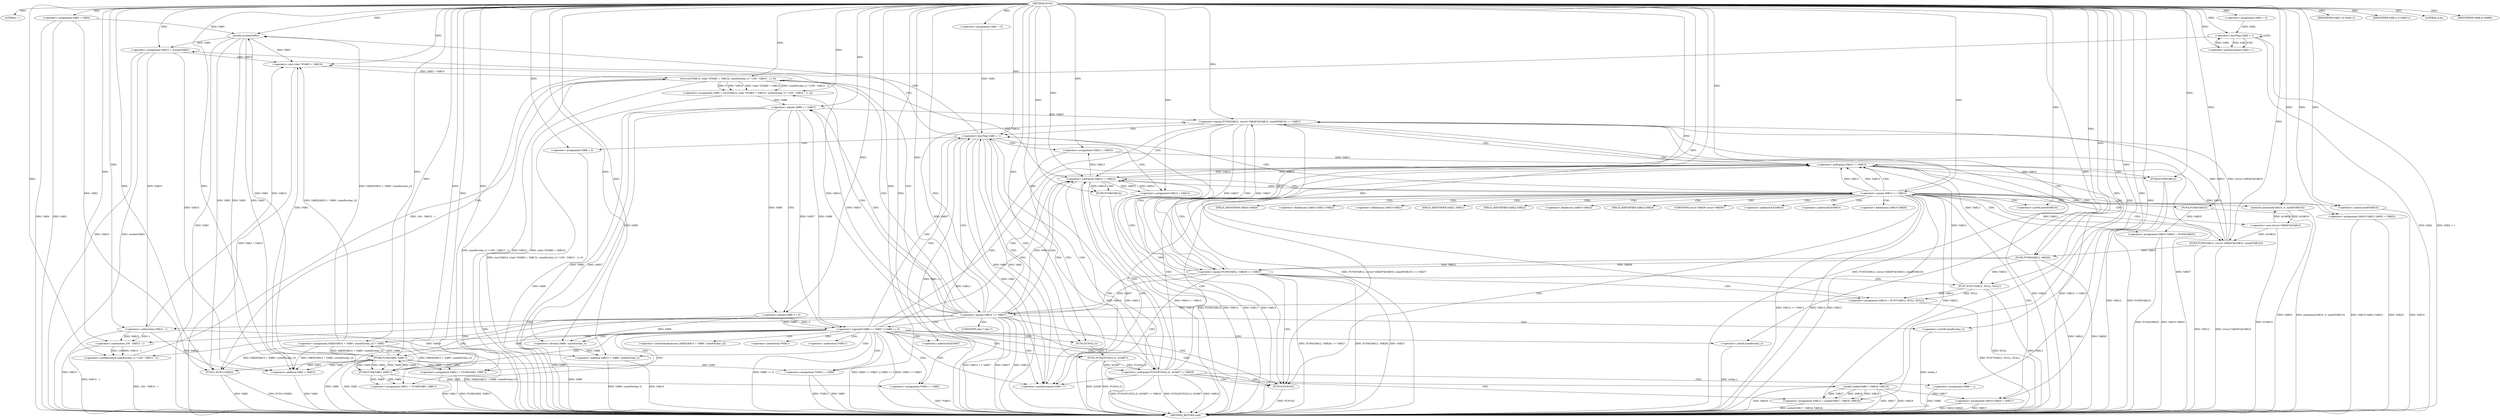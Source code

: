 digraph FUN1 {  
"1000100" [label = "(METHOD,FUN1)" ]
"1000319" [label = "(METHOD_RETURN,void)" ]
"1000105" [label = "(LITERAL,\"\",)" ]
"1000106" [label = "(<operator>.assignment,VAR3 = VAR4)" ]
"1000110" [label = "(<operator>.assignment,VAR1 = 0)" ]
"1000113" [label = "(<operator>.lessThan,VAR1 < 1)" ]
"1000116" [label = "(<operator>.postIncrement,VAR1++)" ]
"1000122" [label = "(<operator>.assignment,VAR8 = 0)" ]
"1000129" [label = "(<operator>.assignment,VAR12 = VAR13)" ]
"1000133" [label = "(<operator>.assignment,VAR14 = VAR13)" ]
"1000137" [label = "(<operator>.assignment,VAR15 = wcslen(VAR3))" ]
"1000139" [label = "(wcslen,wcslen(VAR3))" ]
"1000144" [label = "(<operator>.notEquals,FUN2(FUN3(2,2), &VAR7) != VAR16)" ]
"1000145" [label = "(FUN2,FUN2(FUN3(2,2), &VAR7))" ]
"1000146" [label = "(FUN3,FUN3(2,2))" ]
"1000154" [label = "(<operator>.assignment,VAR8 = 1)" ]
"1000157" [label = "(<operator>.assignment,VAR12 = socket(VAR17, VAR18, VAR19))" ]
"1000159" [label = "(socket,socket(VAR17, VAR18, VAR19))" ]
"1000164" [label = "(<operator>.equals,VAR12 == VAR13)" ]
"1000169" [label = "(memset,memset(&VAR10, 0, sizeof(VAR10)))" ]
"1000173" [label = "(<operator>.sizeOf,sizeof(VAR10))" ]
"1000175" [label = "(<operator>.assignment,VAR10.VAR20 = VAR17)" ]
"1000180" [label = "(<operator>.assignment,VAR10.VAR21.VAR22 = VAR23)" ]
"1000187" [label = "(<operator>.assignment,VAR10.VAR24 = FUN4(VAR25))" ]
"1000191" [label = "(FUN4,FUN4(VAR25))" ]
"1000194" [label = "(<operator>.equals,FUN5(VAR12, (struct VAR26*)&VAR10, sizeof(VAR10)) == VAR27)" ]
"1000195" [label = "(FUN5,FUN5(VAR12, (struct VAR26*)&VAR10, sizeof(VAR10)))" ]
"1000197" [label = "(<operator>.cast,(struct VAR26*)&VAR10)" ]
"1000201" [label = "(<operator>.sizeOf,sizeof(VAR10))" ]
"1000207" [label = "(<operator>.equals,FUN6(VAR12, VAR28) == VAR27)" ]
"1000208" [label = "(FUN6,FUN6(VAR12, VAR28))" ]
"1000214" [label = "(<operator>.assignment,VAR14 = FUN7(VAR12, NULL, NULL))" ]
"1000216" [label = "(FUN7,FUN7(VAR12, NULL, NULL))" ]
"1000221" [label = "(<operator>.equals,VAR14 == VAR27)" ]
"1000226" [label = "(<operator>.assignment,VAR9 = recv(VAR14, (char *)(VAR3 + VAR15), sizeof(wchar_t) * (100 - VAR15 - 1), 0))" ]
"1000228" [label = "(recv,recv(VAR14, (char *)(VAR3 + VAR15), sizeof(wchar_t) * (100 - VAR15 - 1), 0))" ]
"1000230" [label = "(<operator>.cast,(char *)(VAR3 + VAR15))" ]
"1000232" [label = "(<operator>.addition,VAR3 + VAR15)" ]
"1000235" [label = "(<operator>.multiplication,sizeof(wchar_t) * (100 - VAR15 - 1))" ]
"1000236" [label = "(<operator>.sizeOf,sizeof(wchar_t))" ]
"1000238" [label = "(<operator>.subtraction,100 - VAR15 - 1)" ]
"1000240" [label = "(<operator>.subtraction,VAR15 - 1)" ]
"1000245" [label = "(<operator>.logicalOr,VAR9 == VAR27 || VAR9 == 0)" ]
"1000246" [label = "(<operator>.equals,VAR9 == VAR27)" ]
"1000249" [label = "(<operator>.equals,VAR9 == 0)" ]
"1000254" [label = "(<operator>.assignment,VAR3[VAR15 + VAR9 / sizeof(wchar_t)] = VAR5)" ]
"1000257" [label = "(<operator>.addition,VAR15 + VAR9 / sizeof(wchar_t))" ]
"1000259" [label = "(<operator>.division,VAR9 / sizeof(wchar_t))" ]
"1000261" [label = "(<operator>.sizeOf,sizeof(wchar_t))" ]
"1000264" [label = "(<operator>.assignment,VAR11 = FUN8(VAR3, VAR5''))" ]
"1000266" [label = "(FUN8,FUN8(VAR3, VAR5''))" ]
"1000270" [label = "(IDENTIFIER,VAR11,if (VAR11))" ]
"1000272" [label = "(<operator>.assignment,*VAR11 = VAR5)" ]
"1000276" [label = "(<operator>.assignment,VAR11 = FUN8(VAR3, VAR5''))" ]
"1000278" [label = "(FUN8,FUN8(VAR3, VAR5''))" ]
"1000282" [label = "(IDENTIFIER,VAR11,if (VAR11))" ]
"1000284" [label = "(<operator>.assignment,*VAR11 = VAR5)" ]
"1000288" [label = "(LITERAL,0,do)" ]
"1000290" [label = "(<operator>.notEquals,VAR12 != VAR13)" ]
"1000294" [label = "(FUN9,FUN9(VAR12))" ]
"1000297" [label = "(<operator>.notEquals,VAR14 != VAR13)" ]
"1000301" [label = "(FUN9,FUN9(VAR14))" ]
"1000304" [label = "(IDENTIFIER,VAR8,if (VAR8))" ]
"1000306" [label = "(FUN10,FUN10())" ]
"1000308" [label = "(<operator>.assignment,VAR2 = 0)" ]
"1000311" [label = "(<operator>.lessThan,VAR2 < 1)" ]
"1000314" [label = "(<operator>.postIncrement,VAR2++)" ]
"1000317" [label = "(FUN11,FUN11(VAR3))" ]
"1000149" [label = "(<operator>.addressOf,&VAR7)" ]
"1000170" [label = "(<operator>.addressOf,&VAR10)" ]
"1000176" [label = "(<operator>.fieldAccess,VAR10.VAR20)" ]
"1000178" [label = "(FIELD_IDENTIFIER,VAR20,VAR20)" ]
"1000181" [label = "(<operator>.fieldAccess,VAR10.VAR21.VAR22)" ]
"1000182" [label = "(<operator>.fieldAccess,VAR10.VAR21)" ]
"1000184" [label = "(FIELD_IDENTIFIER,VAR21,VAR21)" ]
"1000185" [label = "(FIELD_IDENTIFIER,VAR22,VAR22)" ]
"1000188" [label = "(<operator>.fieldAccess,VAR10.VAR24)" ]
"1000190" [label = "(FIELD_IDENTIFIER,VAR24,VAR24)" ]
"1000198" [label = "(UNKNOWN,struct VAR26*,struct VAR26*)" ]
"1000199" [label = "(<operator>.addressOf,&VAR10)" ]
"1000231" [label = "(UNKNOWN,char *,char *)" ]
"1000255" [label = "(<operator>.indirectIndexAccess,VAR3[VAR15 + VAR9 / sizeof(wchar_t)])" ]
"1000273" [label = "(<operator>.indirection,*VAR11)" ]
"1000285" [label = "(<operator>.indirection,*VAR11)" ]
  "1000207" -> "1000319"  [ label = "DDG: FUN6(VAR12, VAR28) == VAR27"] 
  "1000245" -> "1000319"  [ label = "DDG: VAR9 == VAR27 || VAR9 == 0"] 
  "1000257" -> "1000319"  [ label = "DDG: VAR9 / sizeof(wchar_t)"] 
  "1000187" -> "1000319"  [ label = "DDG: VAR10.VAR24"] 
  "1000246" -> "1000319"  [ label = "DDG: VAR27"] 
  "1000157" -> "1000319"  [ label = "DDG: socket(VAR17, VAR18, VAR19)"] 
  "1000129" -> "1000319"  [ label = "DDG: VAR12"] 
  "1000164" -> "1000319"  [ label = "DDG: VAR12 == VAR13"] 
  "1000259" -> "1000319"  [ label = "DDG: VAR9"] 
  "1000180" -> "1000319"  [ label = "DDG: VAR23"] 
  "1000297" -> "1000319"  [ label = "DDG: VAR14"] 
  "1000290" -> "1000319"  [ label = "DDG: VAR12"] 
  "1000311" -> "1000319"  [ label = "DDG: VAR2"] 
  "1000221" -> "1000319"  [ label = "DDG: VAR14 == VAR27"] 
  "1000194" -> "1000319"  [ label = "DDG: FUN5(VAR12, (struct VAR26*)&VAR10, sizeof(VAR10)) == VAR27"] 
  "1000221" -> "1000319"  [ label = "DDG: VAR27"] 
  "1000106" -> "1000319"  [ label = "DDG: VAR4"] 
  "1000236" -> "1000319"  [ label = "DDG: wchar_t"] 
  "1000208" -> "1000319"  [ label = "DDG: VAR12"] 
  "1000284" -> "1000319"  [ label = "DDG: *VAR11"] 
  "1000208" -> "1000319"  [ label = "DDG: VAR28"] 
  "1000106" -> "1000319"  [ label = "DDG: VAR3"] 
  "1000294" -> "1000319"  [ label = "DDG: FUN9(VAR12)"] 
  "1000144" -> "1000319"  [ label = "DDG: VAR16"] 
  "1000232" -> "1000319"  [ label = "DDG: VAR3"] 
  "1000290" -> "1000319"  [ label = "DDG: VAR12 != VAR13"] 
  "1000169" -> "1000319"  [ label = "DDG: memset(&VAR10, 0, sizeof(VAR10))"] 
  "1000228" -> "1000319"  [ label = "DDG: sizeof(wchar_t) * (100 - VAR15 - 1)"] 
  "1000278" -> "1000319"  [ label = "DDG: VAR5"] 
  "1000317" -> "1000319"  [ label = "DDG: VAR3"] 
  "1000214" -> "1000319"  [ label = "DDG: FUN7(VAR12, NULL, NULL)"] 
  "1000284" -> "1000319"  [ label = "DDG: VAR5"] 
  "1000175" -> "1000319"  [ label = "DDG: VAR17"] 
  "1000254" -> "1000319"  [ label = "DDG: VAR3[VAR15 + VAR9 / sizeof(wchar_t)]"] 
  "1000297" -> "1000319"  [ label = "DDG: VAR13"] 
  "1000216" -> "1000319"  [ label = "DDG: NULL"] 
  "1000238" -> "1000319"  [ label = "DDG: VAR15 - 1"] 
  "1000216" -> "1000319"  [ label = "DDG: VAR12"] 
  "1000311" -> "1000319"  [ label = "DDG: VAR2 < 1"] 
  "1000159" -> "1000319"  [ label = "DDG: VAR17"] 
  "1000226" -> "1000319"  [ label = "DDG: recv(VAR14, (char *)(VAR3 + VAR15), sizeof(wchar_t) * (100 - VAR15 - 1), 0)"] 
  "1000235" -> "1000319"  [ label = "DDG: 100 - VAR15 - 1"] 
  "1000113" -> "1000319"  [ label = "DDG: VAR1"] 
  "1000122" -> "1000319"  [ label = "DDG: VAR8"] 
  "1000137" -> "1000319"  [ label = "DDG: wcslen(VAR3)"] 
  "1000164" -> "1000319"  [ label = "DDG: VAR13"] 
  "1000139" -> "1000319"  [ label = "DDG: VAR3"] 
  "1000194" -> "1000319"  [ label = "DDG: FUN5(VAR12, (struct VAR26*)&VAR10, sizeof(VAR10))"] 
  "1000228" -> "1000319"  [ label = "DDG: VAR14"] 
  "1000154" -> "1000319"  [ label = "DDG: VAR8"] 
  "1000144" -> "1000319"  [ label = "DDG: FUN2(FUN3(2,2), &VAR7) != VAR16"] 
  "1000133" -> "1000319"  [ label = "DDG: VAR14"] 
  "1000180" -> "1000319"  [ label = "DDG: VAR10.VAR21.VAR22"] 
  "1000301" -> "1000319"  [ label = "DDG: FUN9(VAR14)"] 
  "1000187" -> "1000319"  [ label = "DDG: FUN4(VAR25)"] 
  "1000194" -> "1000319"  [ label = "DDG: VAR27"] 
  "1000221" -> "1000319"  [ label = "DDG: VAR14"] 
  "1000207" -> "1000319"  [ label = "DDG: FUN6(VAR12, VAR28)"] 
  "1000145" -> "1000319"  [ label = "DDG: &VAR7"] 
  "1000175" -> "1000319"  [ label = "DDG: VAR10.VAR20"] 
  "1000257" -> "1000319"  [ label = "DDG: VAR15"] 
  "1000306" -> "1000319"  [ label = "DDG: FUN10()"] 
  "1000301" -> "1000319"  [ label = "DDG: VAR14"] 
  "1000276" -> "1000319"  [ label = "DDG: FUN8(VAR3, VAR5'')"] 
  "1000297" -> "1000319"  [ label = "DDG: VAR14 != VAR13"] 
  "1000261" -> "1000319"  [ label = "DDG: wchar_t"] 
  "1000294" -> "1000319"  [ label = "DDG: VAR12"] 
  "1000195" -> "1000319"  [ label = "DDG: (struct VAR26*)&VAR10"] 
  "1000197" -> "1000319"  [ label = "DDG: &VAR10"] 
  "1000272" -> "1000319"  [ label = "DDG: *VAR11"] 
  "1000230" -> "1000319"  [ label = "DDG: VAR3 + VAR15"] 
  "1000133" -> "1000319"  [ label = "DDG: VAR13"] 
  "1000113" -> "1000319"  [ label = "DDG: VAR1 < 1"] 
  "1000207" -> "1000319"  [ label = "DDG: VAR27"] 
  "1000228" -> "1000319"  [ label = "DDG: (char *)(VAR3 + VAR15)"] 
  "1000276" -> "1000319"  [ label = "DDG: VAR11"] 
  "1000144" -> "1000319"  [ label = "DDG: FUN2(FUN3(2,2), &VAR7)"] 
  "1000249" -> "1000319"  [ label = "DDG: VAR9"] 
  "1000137" -> "1000319"  [ label = "DDG: VAR15"] 
  "1000195" -> "1000319"  [ label = "DDG: VAR12"] 
  "1000159" -> "1000319"  [ label = "DDG: VAR19"] 
  "1000245" -> "1000319"  [ label = "DDG: VAR9 == VAR27"] 
  "1000145" -> "1000319"  [ label = "DDG: FUN3(2,2)"] 
  "1000240" -> "1000319"  [ label = "DDG: VAR15"] 
  "1000159" -> "1000319"  [ label = "DDG: VAR18"] 
  "1000191" -> "1000319"  [ label = "DDG: VAR25"] 
  "1000278" -> "1000319"  [ label = "DDG: VAR3"] 
  "1000246" -> "1000319"  [ label = "DDG: VAR9"] 
  "1000245" -> "1000319"  [ label = "DDG: VAR9 == 0"] 
  "1000201" -> "1000319"  [ label = "DDG: VAR10"] 
  "1000317" -> "1000319"  [ label = "DDG: FUN11(VAR3)"] 
  "1000164" -> "1000319"  [ label = "DDG: VAR12"] 
  "1000100" -> "1000105"  [ label = "DDG: "] 
  "1000100" -> "1000106"  [ label = "DDG: "] 
  "1000100" -> "1000110"  [ label = "DDG: "] 
  "1000116" -> "1000113"  [ label = "DDG: VAR1"] 
  "1000110" -> "1000113"  [ label = "DDG: VAR1"] 
  "1000100" -> "1000113"  [ label = "DDG: "] 
  "1000113" -> "1000116"  [ label = "DDG: VAR1"] 
  "1000100" -> "1000116"  [ label = "DDG: "] 
  "1000100" -> "1000122"  [ label = "DDG: "] 
  "1000297" -> "1000129"  [ label = "DDG: VAR13"] 
  "1000100" -> "1000129"  [ label = "DDG: "] 
  "1000100" -> "1000133"  [ label = "DDG: "] 
  "1000297" -> "1000133"  [ label = "DDG: VAR13"] 
  "1000139" -> "1000137"  [ label = "DDG: VAR3"] 
  "1000100" -> "1000137"  [ label = "DDG: "] 
  "1000254" -> "1000139"  [ label = "DDG: VAR3[VAR15 + VAR9 / sizeof(wchar_t)]"] 
  "1000278" -> "1000139"  [ label = "DDG: VAR3"] 
  "1000106" -> "1000139"  [ label = "DDG: VAR3"] 
  "1000100" -> "1000139"  [ label = "DDG: "] 
  "1000145" -> "1000144"  [ label = "DDG: FUN3(2,2)"] 
  "1000145" -> "1000144"  [ label = "DDG: &VAR7"] 
  "1000146" -> "1000145"  [ label = "DDG: 2"] 
  "1000100" -> "1000146"  [ label = "DDG: "] 
  "1000100" -> "1000144"  [ label = "DDG: "] 
  "1000100" -> "1000154"  [ label = "DDG: "] 
  "1000159" -> "1000157"  [ label = "DDG: VAR17"] 
  "1000159" -> "1000157"  [ label = "DDG: VAR18"] 
  "1000159" -> "1000157"  [ label = "DDG: VAR19"] 
  "1000100" -> "1000157"  [ label = "DDG: "] 
  "1000100" -> "1000159"  [ label = "DDG: "] 
  "1000157" -> "1000164"  [ label = "DDG: VAR12"] 
  "1000100" -> "1000164"  [ label = "DDG: "] 
  "1000297" -> "1000164"  [ label = "DDG: VAR13"] 
  "1000197" -> "1000169"  [ label = "DDG: &VAR10"] 
  "1000100" -> "1000169"  [ label = "DDG: "] 
  "1000100" -> "1000173"  [ label = "DDG: "] 
  "1000159" -> "1000175"  [ label = "DDG: VAR17"] 
  "1000100" -> "1000175"  [ label = "DDG: "] 
  "1000100" -> "1000180"  [ label = "DDG: "] 
  "1000191" -> "1000187"  [ label = "DDG: VAR25"] 
  "1000100" -> "1000191"  [ label = "DDG: "] 
  "1000195" -> "1000194"  [ label = "DDG: VAR12"] 
  "1000195" -> "1000194"  [ label = "DDG: (struct VAR26*)&VAR10"] 
  "1000164" -> "1000195"  [ label = "DDG: VAR12"] 
  "1000100" -> "1000195"  [ label = "DDG: "] 
  "1000197" -> "1000195"  [ label = "DDG: &VAR10"] 
  "1000169" -> "1000197"  [ label = "DDG: &VAR10"] 
  "1000100" -> "1000201"  [ label = "DDG: "] 
  "1000246" -> "1000194"  [ label = "DDG: VAR27"] 
  "1000221" -> "1000194"  [ label = "DDG: VAR27"] 
  "1000207" -> "1000194"  [ label = "DDG: VAR27"] 
  "1000100" -> "1000194"  [ label = "DDG: "] 
  "1000208" -> "1000207"  [ label = "DDG: VAR12"] 
  "1000208" -> "1000207"  [ label = "DDG: VAR28"] 
  "1000195" -> "1000208"  [ label = "DDG: VAR12"] 
  "1000100" -> "1000208"  [ label = "DDG: "] 
  "1000194" -> "1000207"  [ label = "DDG: VAR27"] 
  "1000100" -> "1000207"  [ label = "DDG: "] 
  "1000216" -> "1000214"  [ label = "DDG: VAR12"] 
  "1000216" -> "1000214"  [ label = "DDG: NULL"] 
  "1000100" -> "1000214"  [ label = "DDG: "] 
  "1000208" -> "1000216"  [ label = "DDG: VAR12"] 
  "1000100" -> "1000216"  [ label = "DDG: "] 
  "1000214" -> "1000221"  [ label = "DDG: VAR14"] 
  "1000100" -> "1000221"  [ label = "DDG: "] 
  "1000207" -> "1000221"  [ label = "DDG: VAR27"] 
  "1000228" -> "1000226"  [ label = "DDG: VAR14"] 
  "1000228" -> "1000226"  [ label = "DDG: (char *)(VAR3 + VAR15)"] 
  "1000228" -> "1000226"  [ label = "DDG: sizeof(wchar_t) * (100 - VAR15 - 1)"] 
  "1000228" -> "1000226"  [ label = "DDG: 0"] 
  "1000100" -> "1000226"  [ label = "DDG: "] 
  "1000221" -> "1000228"  [ label = "DDG: VAR14"] 
  "1000100" -> "1000228"  [ label = "DDG: "] 
  "1000230" -> "1000228"  [ label = "DDG: VAR3 + VAR15"] 
  "1000254" -> "1000230"  [ label = "DDG: VAR3[VAR15 + VAR9 / sizeof(wchar_t)]"] 
  "1000139" -> "1000230"  [ label = "DDG: VAR3"] 
  "1000278" -> "1000230"  [ label = "DDG: VAR3"] 
  "1000100" -> "1000230"  [ label = "DDG: "] 
  "1000137" -> "1000230"  [ label = "DDG: VAR15"] 
  "1000240" -> "1000230"  [ label = "DDG: VAR15"] 
  "1000254" -> "1000232"  [ label = "DDG: VAR3[VAR15 + VAR9 / sizeof(wchar_t)]"] 
  "1000139" -> "1000232"  [ label = "DDG: VAR3"] 
  "1000278" -> "1000232"  [ label = "DDG: VAR3"] 
  "1000100" -> "1000232"  [ label = "DDG: "] 
  "1000137" -> "1000232"  [ label = "DDG: VAR15"] 
  "1000240" -> "1000232"  [ label = "DDG: VAR15"] 
  "1000235" -> "1000228"  [ label = "DDG: 100 - VAR15 - 1"] 
  "1000100" -> "1000235"  [ label = "DDG: "] 
  "1000100" -> "1000236"  [ label = "DDG: "] 
  "1000238" -> "1000235"  [ label = "DDG: 100"] 
  "1000238" -> "1000235"  [ label = "DDG: VAR15 - 1"] 
  "1000100" -> "1000238"  [ label = "DDG: "] 
  "1000240" -> "1000238"  [ label = "DDG: VAR15"] 
  "1000240" -> "1000238"  [ label = "DDG: 1"] 
  "1000100" -> "1000240"  [ label = "DDG: "] 
  "1000137" -> "1000240"  [ label = "DDG: VAR15"] 
  "1000246" -> "1000245"  [ label = "DDG: VAR9"] 
  "1000246" -> "1000245"  [ label = "DDG: VAR27"] 
  "1000226" -> "1000246"  [ label = "DDG: VAR9"] 
  "1000100" -> "1000246"  [ label = "DDG: "] 
  "1000221" -> "1000246"  [ label = "DDG: VAR27"] 
  "1000249" -> "1000245"  [ label = "DDG: VAR9"] 
  "1000249" -> "1000245"  [ label = "DDG: 0"] 
  "1000246" -> "1000249"  [ label = "DDG: VAR9"] 
  "1000100" -> "1000249"  [ label = "DDG: "] 
  "1000278" -> "1000254"  [ label = "DDG: VAR5"] 
  "1000100" -> "1000254"  [ label = "DDG: "] 
  "1000240" -> "1000257"  [ label = "DDG: VAR15"] 
  "1000100" -> "1000257"  [ label = "DDG: "] 
  "1000259" -> "1000257"  [ label = "DDG: VAR9"] 
  "1000249" -> "1000259"  [ label = "DDG: VAR9"] 
  "1000246" -> "1000259"  [ label = "DDG: VAR9"] 
  "1000100" -> "1000259"  [ label = "DDG: "] 
  "1000100" -> "1000261"  [ label = "DDG: "] 
  "1000266" -> "1000264"  [ label = "DDG: VAR3"] 
  "1000266" -> "1000264"  [ label = "DDG: VAR5"] 
  "1000100" -> "1000264"  [ label = "DDG: "] 
  "1000254" -> "1000266"  [ label = "DDG: VAR3[VAR15 + VAR9 / sizeof(wchar_t)]"] 
  "1000100" -> "1000266"  [ label = "DDG: "] 
  "1000139" -> "1000266"  [ label = "DDG: VAR3"] 
  "1000278" -> "1000266"  [ label = "DDG: VAR3"] 
  "1000278" -> "1000266"  [ label = "DDG: VAR5"] 
  "1000100" -> "1000270"  [ label = "DDG: "] 
  "1000266" -> "1000272"  [ label = "DDG: VAR5"] 
  "1000100" -> "1000272"  [ label = "DDG: "] 
  "1000278" -> "1000276"  [ label = "DDG: VAR3"] 
  "1000278" -> "1000276"  [ label = "DDG: VAR5"] 
  "1000100" -> "1000276"  [ label = "DDG: "] 
  "1000254" -> "1000278"  [ label = "DDG: VAR3[VAR15 + VAR9 / sizeof(wchar_t)]"] 
  "1000266" -> "1000278"  [ label = "DDG: VAR3"] 
  "1000100" -> "1000278"  [ label = "DDG: "] 
  "1000266" -> "1000278"  [ label = "DDG: VAR5"] 
  "1000100" -> "1000282"  [ label = "DDG: "] 
  "1000278" -> "1000284"  [ label = "DDG: VAR5"] 
  "1000100" -> "1000284"  [ label = "DDG: "] 
  "1000100" -> "1000288"  [ label = "DDG: "] 
  "1000129" -> "1000290"  [ label = "DDG: VAR12"] 
  "1000208" -> "1000290"  [ label = "DDG: VAR12"] 
  "1000216" -> "1000290"  [ label = "DDG: VAR12"] 
  "1000195" -> "1000290"  [ label = "DDG: VAR12"] 
  "1000164" -> "1000290"  [ label = "DDG: VAR12"] 
  "1000100" -> "1000290"  [ label = "DDG: "] 
  "1000164" -> "1000290"  [ label = "DDG: VAR13"] 
  "1000297" -> "1000290"  [ label = "DDG: VAR13"] 
  "1000290" -> "1000294"  [ label = "DDG: VAR12"] 
  "1000100" -> "1000294"  [ label = "DDG: "] 
  "1000221" -> "1000297"  [ label = "DDG: VAR14"] 
  "1000228" -> "1000297"  [ label = "DDG: VAR14"] 
  "1000133" -> "1000297"  [ label = "DDG: VAR14"] 
  "1000100" -> "1000297"  [ label = "DDG: "] 
  "1000290" -> "1000297"  [ label = "DDG: VAR13"] 
  "1000297" -> "1000301"  [ label = "DDG: VAR14"] 
  "1000100" -> "1000301"  [ label = "DDG: "] 
  "1000100" -> "1000304"  [ label = "DDG: "] 
  "1000100" -> "1000306"  [ label = "DDG: "] 
  "1000100" -> "1000308"  [ label = "DDG: "] 
  "1000308" -> "1000311"  [ label = "DDG: VAR2"] 
  "1000314" -> "1000311"  [ label = "DDG: VAR2"] 
  "1000100" -> "1000311"  [ label = "DDG: "] 
  "1000311" -> "1000314"  [ label = "DDG: VAR2"] 
  "1000100" -> "1000314"  [ label = "DDG: "] 
  "1000254" -> "1000317"  [ label = "DDG: VAR3[VAR15 + VAR9 / sizeof(wchar_t)]"] 
  "1000139" -> "1000317"  [ label = "DDG: VAR3"] 
  "1000278" -> "1000317"  [ label = "DDG: VAR3"] 
  "1000106" -> "1000317"  [ label = "DDG: VAR3"] 
  "1000100" -> "1000317"  [ label = "DDG: "] 
  "1000113" -> "1000139"  [ label = "CDG: "] 
  "1000113" -> "1000133"  [ label = "CDG: "] 
  "1000113" -> "1000144"  [ label = "CDG: "] 
  "1000113" -> "1000149"  [ label = "CDG: "] 
  "1000113" -> "1000122"  [ label = "CDG: "] 
  "1000113" -> "1000145"  [ label = "CDG: "] 
  "1000113" -> "1000146"  [ label = "CDG: "] 
  "1000113" -> "1000137"  [ label = "CDG: "] 
  "1000113" -> "1000129"  [ label = "CDG: "] 
  "1000144" -> "1000164"  [ label = "CDG: "] 
  "1000144" -> "1000157"  [ label = "CDG: "] 
  "1000144" -> "1000154"  [ label = "CDG: "] 
  "1000144" -> "1000159"  [ label = "CDG: "] 
  "1000144" -> "1000116"  [ label = "CDG: "] 
  "1000144" -> "1000297"  [ label = "CDG: "] 
  "1000144" -> "1000290"  [ label = "CDG: "] 
  "1000144" -> "1000113"  [ label = "CDG: "] 
  "1000144" -> "1000306"  [ label = "CDG: "] 
  "1000164" -> "1000191"  [ label = "CDG: "] 
  "1000164" -> "1000199"  [ label = "CDG: "] 
  "1000164" -> "1000182"  [ label = "CDG: "] 
  "1000164" -> "1000197"  [ label = "CDG: "] 
  "1000164" -> "1000180"  [ label = "CDG: "] 
  "1000164" -> "1000188"  [ label = "CDG: "] 
  "1000164" -> "1000190"  [ label = "CDG: "] 
  "1000164" -> "1000175"  [ label = "CDG: "] 
  "1000164" -> "1000201"  [ label = "CDG: "] 
  "1000164" -> "1000194"  [ label = "CDG: "] 
  "1000164" -> "1000176"  [ label = "CDG: "] 
  "1000164" -> "1000198"  [ label = "CDG: "] 
  "1000164" -> "1000187"  [ label = "CDG: "] 
  "1000164" -> "1000185"  [ label = "CDG: "] 
  "1000164" -> "1000195"  [ label = "CDG: "] 
  "1000164" -> "1000169"  [ label = "CDG: "] 
  "1000164" -> "1000178"  [ label = "CDG: "] 
  "1000164" -> "1000173"  [ label = "CDG: "] 
  "1000164" -> "1000170"  [ label = "CDG: "] 
  "1000164" -> "1000184"  [ label = "CDG: "] 
  "1000164" -> "1000181"  [ label = "CDG: "] 
  "1000164" -> "1000116"  [ label = "CDG: "] 
  "1000164" -> "1000297"  [ label = "CDG: "] 
  "1000164" -> "1000290"  [ label = "CDG: "] 
  "1000164" -> "1000113"  [ label = "CDG: "] 
  "1000164" -> "1000306"  [ label = "CDG: "] 
  "1000194" -> "1000208"  [ label = "CDG: "] 
  "1000194" -> "1000207"  [ label = "CDG: "] 
  "1000194" -> "1000116"  [ label = "CDG: "] 
  "1000194" -> "1000297"  [ label = "CDG: "] 
  "1000194" -> "1000290"  [ label = "CDG: "] 
  "1000194" -> "1000113"  [ label = "CDG: "] 
  "1000194" -> "1000306"  [ label = "CDG: "] 
  "1000207" -> "1000221"  [ label = "CDG: "] 
  "1000207" -> "1000216"  [ label = "CDG: "] 
  "1000207" -> "1000214"  [ label = "CDG: "] 
  "1000207" -> "1000116"  [ label = "CDG: "] 
  "1000207" -> "1000297"  [ label = "CDG: "] 
  "1000207" -> "1000290"  [ label = "CDG: "] 
  "1000207" -> "1000113"  [ label = "CDG: "] 
  "1000207" -> "1000306"  [ label = "CDG: "] 
  "1000221" -> "1000238"  [ label = "CDG: "] 
  "1000221" -> "1000236"  [ label = "CDG: "] 
  "1000221" -> "1000235"  [ label = "CDG: "] 
  "1000221" -> "1000240"  [ label = "CDG: "] 
  "1000221" -> "1000245"  [ label = "CDG: "] 
  "1000221" -> "1000226"  [ label = "CDG: "] 
  "1000221" -> "1000232"  [ label = "CDG: "] 
  "1000221" -> "1000246"  [ label = "CDG: "] 
  "1000221" -> "1000230"  [ label = "CDG: "] 
  "1000221" -> "1000231"  [ label = "CDG: "] 
  "1000221" -> "1000228"  [ label = "CDG: "] 
  "1000221" -> "1000116"  [ label = "CDG: "] 
  "1000221" -> "1000297"  [ label = "CDG: "] 
  "1000221" -> "1000290"  [ label = "CDG: "] 
  "1000221" -> "1000113"  [ label = "CDG: "] 
  "1000221" -> "1000306"  [ label = "CDG: "] 
  "1000245" -> "1000276"  [ label = "CDG: "] 
  "1000245" -> "1000255"  [ label = "CDG: "] 
  "1000245" -> "1000259"  [ label = "CDG: "] 
  "1000245" -> "1000254"  [ label = "CDG: "] 
  "1000245" -> "1000261"  [ label = "CDG: "] 
  "1000245" -> "1000266"  [ label = "CDG: "] 
  "1000245" -> "1000257"  [ label = "CDG: "] 
  "1000245" -> "1000278"  [ label = "CDG: "] 
  "1000245" -> "1000264"  [ label = "CDG: "] 
  "1000245" -> "1000285"  [ label = "CDG: "] 
  "1000245" -> "1000284"  [ label = "CDG: "] 
  "1000245" -> "1000144"  [ label = "CDG: "] 
  "1000245" -> "1000149"  [ label = "CDG: "] 
  "1000245" -> "1000116"  [ label = "CDG: "] 
  "1000245" -> "1000145"  [ label = "CDG: "] 
  "1000245" -> "1000146"  [ label = "CDG: "] 
  "1000245" -> "1000297"  [ label = "CDG: "] 
  "1000245" -> "1000290"  [ label = "CDG: "] 
  "1000245" -> "1000113"  [ label = "CDG: "] 
  "1000245" -> "1000306"  [ label = "CDG: "] 
  "1000245" -> "1000273"  [ label = "CDG: "] 
  "1000245" -> "1000272"  [ label = "CDG: "] 
  "1000246" -> "1000249"  [ label = "CDG: "] 
  "1000290" -> "1000294"  [ label = "CDG: "] 
  "1000297" -> "1000301"  [ label = "CDG: "] 
  "1000311" -> "1000314"  [ label = "CDG: "] 
  "1000311" -> "1000311"  [ label = "CDG: "] 
  "1000311" -> "1000317"  [ label = "CDG: "] 
}
